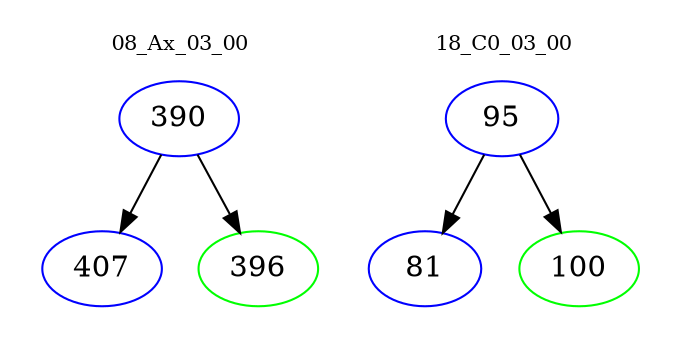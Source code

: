 digraph{
subgraph cluster_0 {
color = white
label = "08_Ax_03_00";
fontsize=10;
T0_390 [label="390", color="blue"]
T0_390 -> T0_407 [color="black"]
T0_407 [label="407", color="blue"]
T0_390 -> T0_396 [color="black"]
T0_396 [label="396", color="green"]
}
subgraph cluster_1 {
color = white
label = "18_C0_03_00";
fontsize=10;
T1_95 [label="95", color="blue"]
T1_95 -> T1_81 [color="black"]
T1_81 [label="81", color="blue"]
T1_95 -> T1_100 [color="black"]
T1_100 [label="100", color="green"]
}
}
